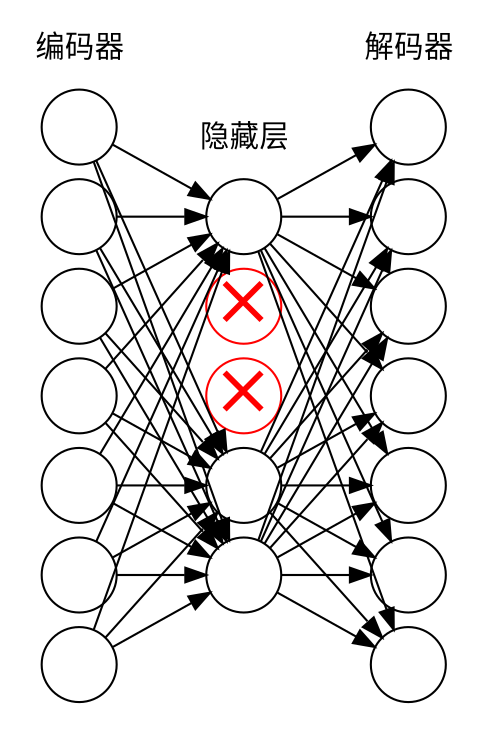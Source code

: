 digraph autoencoder{
    node[style="solid", shape=circle, label=""]
    splines=line
    nodesep=.1
    rankdir="LR"

    subgraph cluster_encoder{
        color=white;
        x1, x2, x3, x4, x5, x6, x7
        label = "编码器"
    }

    subgraph cluster_hidden{
        color=white;
        h1, h3, h5
        h2[label="×", color=red, fixedsize=true, fontsize=35, fontcolor=red]
        h4[label="×", color=red, fixedsize=true, fontsize=35, fontcolor=red]
        label="隐藏层"
    }

    subgraph cluster_decoder{
        color=white;
        y1, y2, y3, y4, y5, y6, y7
        label="解码器"
}

    {x1, x2, x3, x4, x5, x6, x7} -> {h1, h3, h5} -> {y1, y2, y3, y4, y5, y6, y7}
    edge[color=white, style=invis]
    {x1, x2, x3, x4, x5, x6, x7} -> {h2, h4} -> {y1, y2, y3, y4, y5, y6, y7}
}
